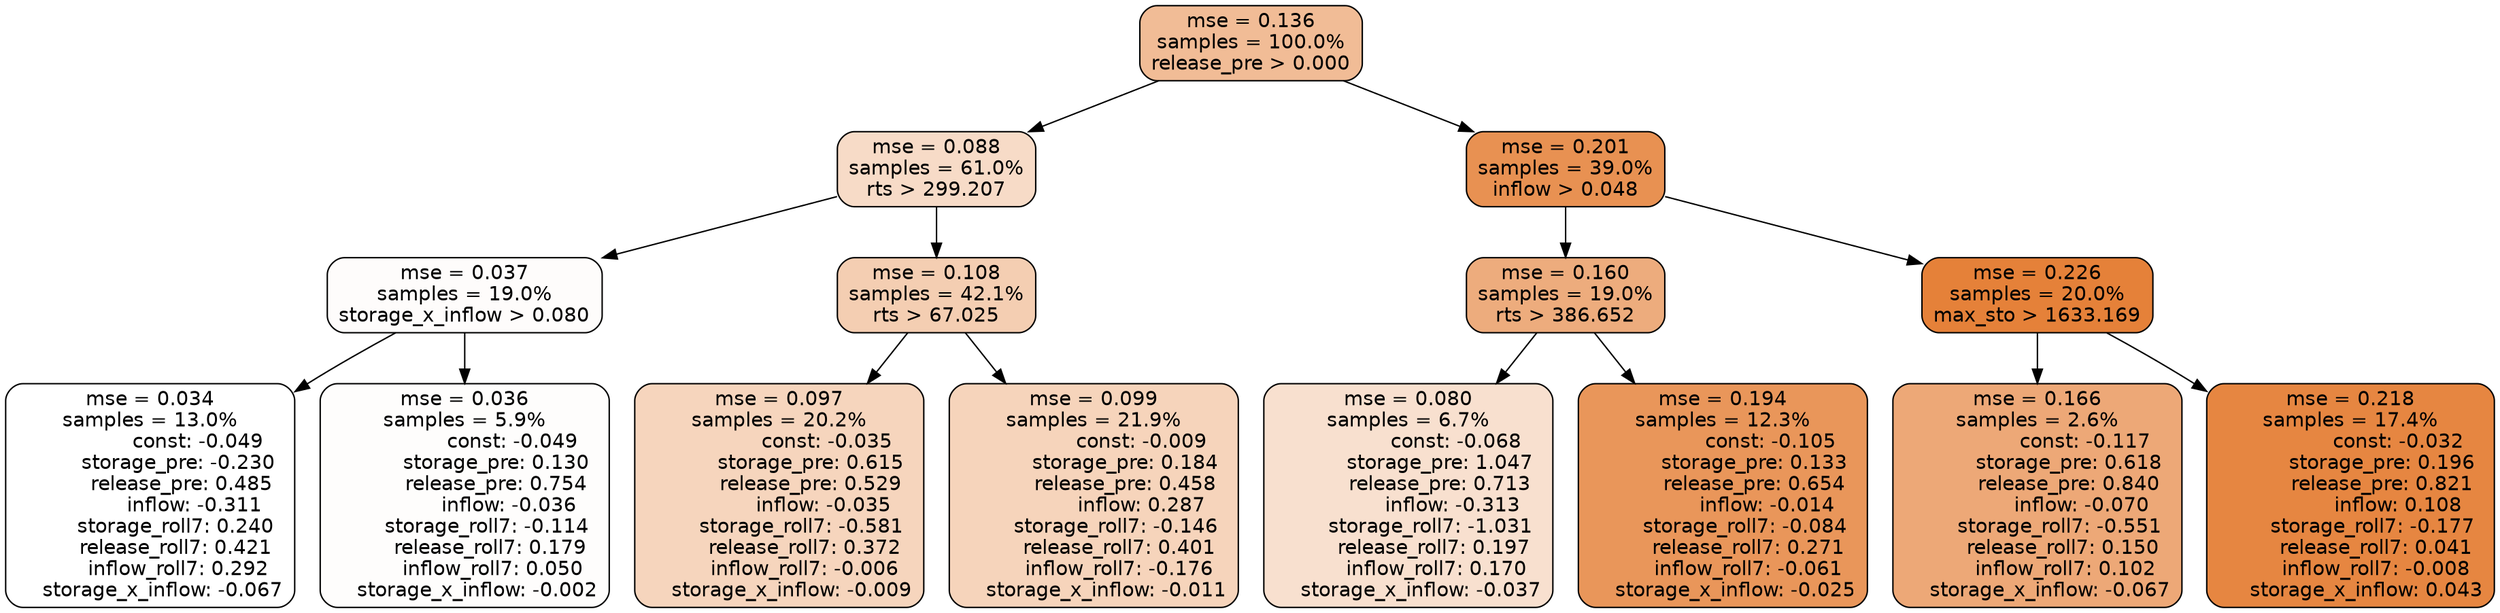 digraph tree {
node [shape=rectangle, style="filled, rounded", color="black", fontname=helvetica] ;
edge [fontname=helvetica] ;
	"0" [label="mse = 0.136
samples = 100.0%
release_pre > 0.000", fillcolor="#f1bc96"]
	"1" [label="mse = 0.088
samples = 61.0%
rts > 299.207", fillcolor="#f7dbc7"]
	"8" [label="mse = 0.201
samples = 39.0%
inflow > 0.048", fillcolor="#e89152"]
	"5" [label="mse = 0.037
samples = 19.0%
storage_x_inflow > 0.080", fillcolor="#fefcfb"]
	"2" [label="mse = 0.108
samples = 42.1%
rts > 67.025", fillcolor="#f4ceb2"]
	"9" [label="mse = 0.160
samples = 19.0%
rts > 386.652", fillcolor="#edac7d"]
	"12" [label="mse = 0.226
samples = 20.0%
max_sto > 1633.169", fillcolor="#e58139"]
	"6" [label="mse = 0.034
samples = 13.0%
               const: -0.049
         storage_pre: -0.230
          release_pre: 0.485
              inflow: -0.311
        storage_roll7: 0.240
        release_roll7: 0.421
         inflow_roll7: 0.292
    storage_x_inflow: -0.067", fillcolor="#ffffff"]
	"7" [label="mse = 0.036
samples = 5.9%
               const: -0.049
          storage_pre: 0.130
          release_pre: 0.754
              inflow: -0.036
       storage_roll7: -0.114
        release_roll7: 0.179
         inflow_roll7: 0.050
    storage_x_inflow: -0.002", fillcolor="#fefdfc"]
	"4" [label="mse = 0.097
samples = 20.2%
               const: -0.035
          storage_pre: 0.615
          release_pre: 0.529
              inflow: -0.035
       storage_roll7: -0.581
        release_roll7: 0.372
        inflow_roll7: -0.006
    storage_x_inflow: -0.009", fillcolor="#f6d5bd"]
	"3" [label="mse = 0.099
samples = 21.9%
               const: -0.009
          storage_pre: 0.184
          release_pre: 0.458
               inflow: 0.287
       storage_roll7: -0.146
        release_roll7: 0.401
        inflow_roll7: -0.176
    storage_x_inflow: -0.011", fillcolor="#f6d4bb"]
	"11" [label="mse = 0.080
samples = 6.7%
               const: -0.068
          storage_pre: 1.047
          release_pre: 0.713
              inflow: -0.313
       storage_roll7: -1.031
        release_roll7: 0.197
         inflow_roll7: 0.170
    storage_x_inflow: -0.037", fillcolor="#f8e0cf"]
	"10" [label="mse = 0.194
samples = 12.3%
               const: -0.105
          storage_pre: 0.133
          release_pre: 0.654
              inflow: -0.014
       storage_roll7: -0.084
        release_roll7: 0.271
        inflow_roll7: -0.061
    storage_x_inflow: -0.025", fillcolor="#e9965a"]
	"14" [label="mse = 0.166
samples = 2.6%
               const: -0.117
          storage_pre: 0.618
          release_pre: 0.840
              inflow: -0.070
       storage_roll7: -0.551
        release_roll7: 0.150
         inflow_roll7: 0.102
    storage_x_inflow: -0.067", fillcolor="#eda877"]
	"13" [label="mse = 0.218
samples = 17.4%
               const: -0.032
          storage_pre: 0.196
          release_pre: 0.821
               inflow: 0.108
       storage_roll7: -0.177
        release_roll7: 0.041
        inflow_roll7: -0.008
     storage_x_inflow: 0.043", fillcolor="#e68641"]

	"0" -> "1"
	"0" -> "8"
	"1" -> "2"
	"1" -> "5"
	"8" -> "9"
	"8" -> "12"
	"5" -> "6"
	"5" -> "7"
	"2" -> "3"
	"2" -> "4"
	"9" -> "10"
	"9" -> "11"
	"12" -> "13"
	"12" -> "14"
}
